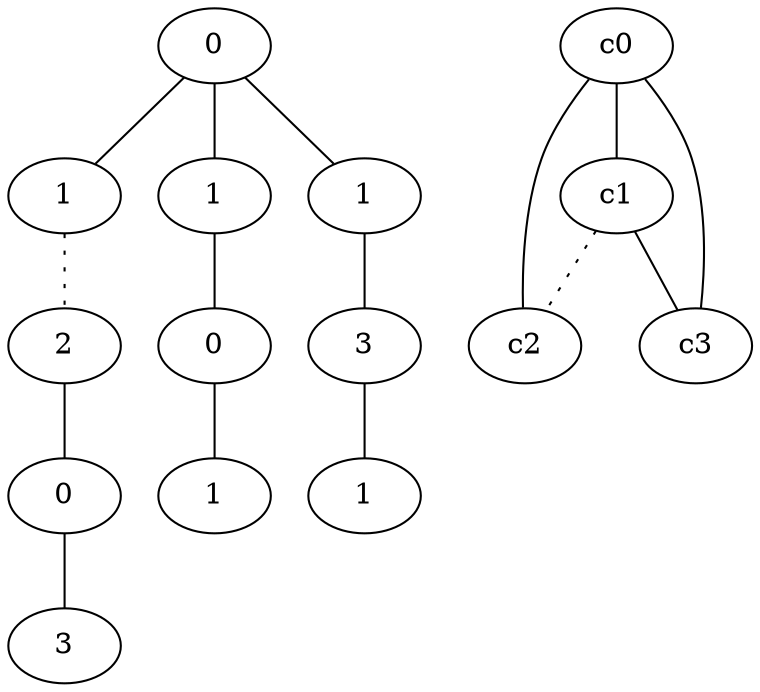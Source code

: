 graph {
a0[label=0];
a1[label=1];
a2[label=2];
a3[label=0];
a4[label=3];
a5[label=1];
a6[label=0];
a7[label=1];
a8[label=1];
a9[label=3];
a10[label=1];
a0 -- a1;
a0 -- a5;
a0 -- a8;
a1 -- a2 [style=dotted];
a2 -- a3;
a3 -- a4;
a5 -- a6;
a6 -- a7;
a8 -- a9;
a9 -- a10;
c0 -- c1;
c0 -- c2;
c0 -- c3;
c1 -- c2 [style=dotted];
c1 -- c3;
}
